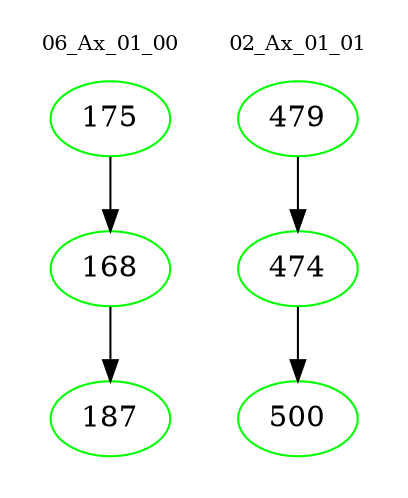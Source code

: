 digraph{
subgraph cluster_0 {
color = white
label = "06_Ax_01_00";
fontsize=10;
T0_175 [label="175", color="green"]
T0_175 -> T0_168 [color="black"]
T0_168 [label="168", color="green"]
T0_168 -> T0_187 [color="black"]
T0_187 [label="187", color="green"]
}
subgraph cluster_1 {
color = white
label = "02_Ax_01_01";
fontsize=10;
T1_479 [label="479", color="green"]
T1_479 -> T1_474 [color="black"]
T1_474 [label="474", color="green"]
T1_474 -> T1_500 [color="black"]
T1_500 [label="500", color="green"]
}
}
